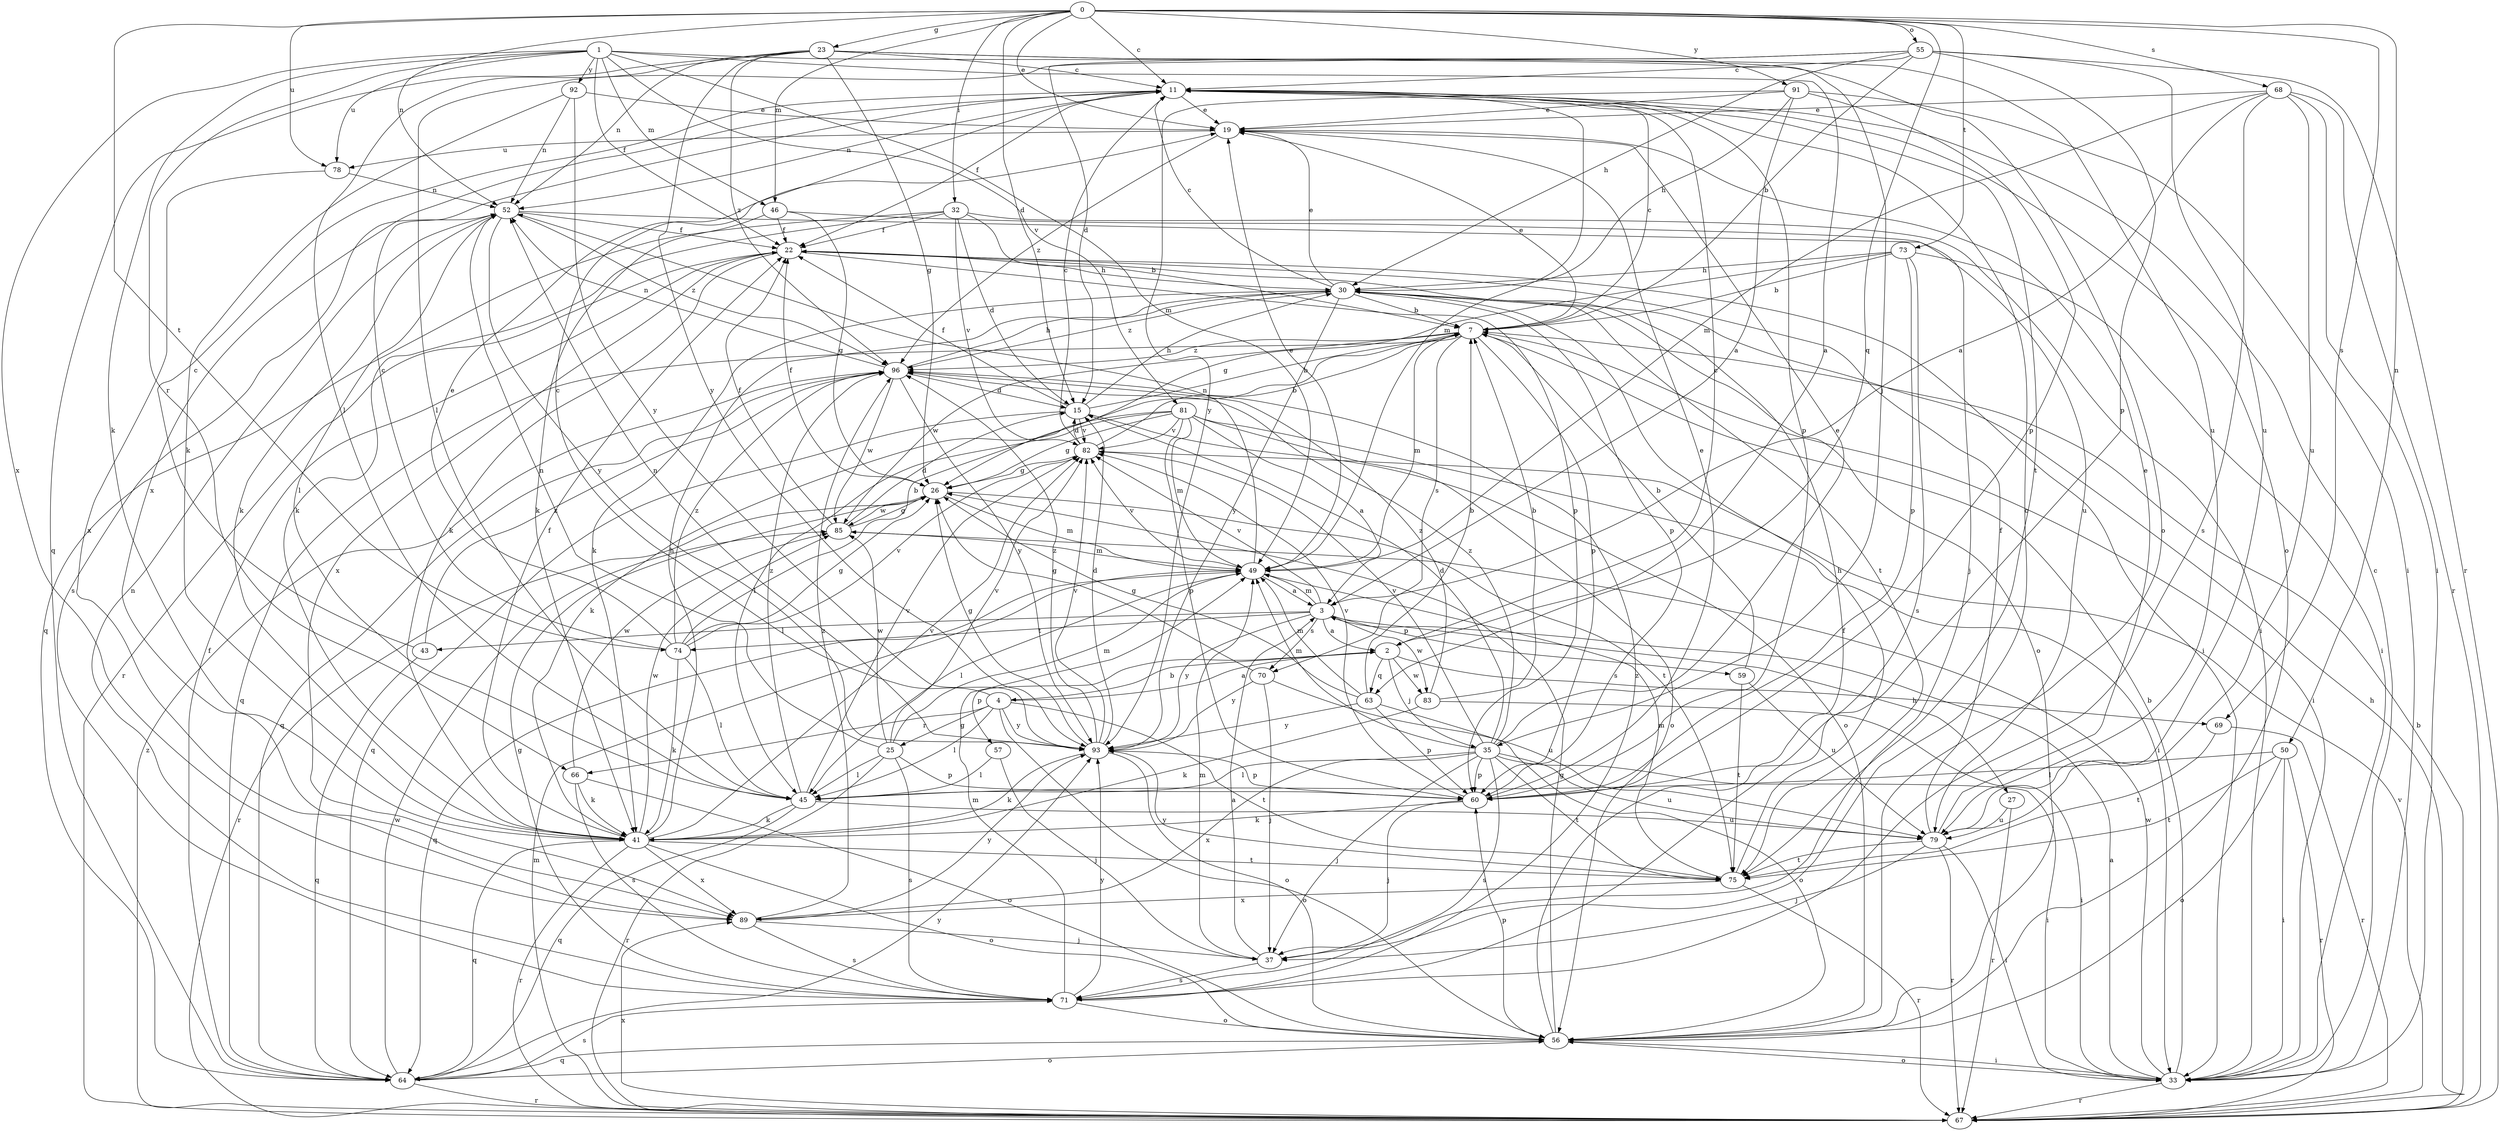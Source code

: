 strict digraph  {
0;
1;
2;
3;
4;
7;
11;
15;
19;
22;
23;
25;
26;
27;
30;
32;
33;
35;
37;
41;
43;
45;
46;
49;
50;
52;
55;
56;
57;
59;
60;
63;
64;
66;
67;
68;
69;
70;
71;
73;
74;
75;
78;
79;
81;
82;
83;
85;
89;
91;
92;
93;
96;
0 -> 11  [label=c];
0 -> 15  [label=d];
0 -> 19  [label=e];
0 -> 23  [label=g];
0 -> 32  [label=i];
0 -> 46  [label=m];
0 -> 50  [label=n];
0 -> 52  [label=n];
0 -> 55  [label=o];
0 -> 63  [label=q];
0 -> 68  [label=s];
0 -> 69  [label=s];
0 -> 73  [label=t];
0 -> 74  [label=t];
0 -> 78  [label=u];
0 -> 91  [label=y];
1 -> 2  [label=a];
1 -> 22  [label=f];
1 -> 35  [label=j];
1 -> 41  [label=k];
1 -> 46  [label=m];
1 -> 49  [label=m];
1 -> 66  [label=r];
1 -> 78  [label=u];
1 -> 81  [label=v];
1 -> 89  [label=x];
1 -> 92  [label=y];
2 -> 4  [label=b];
2 -> 11  [label=c];
2 -> 35  [label=j];
2 -> 57  [label=p];
2 -> 63  [label=q];
2 -> 69  [label=s];
2 -> 83  [label=w];
3 -> 2  [label=a];
3 -> 27  [label=h];
3 -> 43  [label=l];
3 -> 49  [label=m];
3 -> 59  [label=p];
3 -> 70  [label=s];
3 -> 74  [label=t];
3 -> 82  [label=v];
3 -> 83  [label=w];
3 -> 93  [label=y];
4 -> 2  [label=a];
4 -> 11  [label=c];
4 -> 25  [label=g];
4 -> 45  [label=l];
4 -> 56  [label=o];
4 -> 66  [label=r];
4 -> 75  [label=t];
4 -> 93  [label=y];
7 -> 11  [label=c];
7 -> 19  [label=e];
7 -> 33  [label=i];
7 -> 49  [label=m];
7 -> 60  [label=p];
7 -> 64  [label=q];
7 -> 70  [label=s];
7 -> 85  [label=w];
7 -> 96  [label=z];
11 -> 19  [label=e];
11 -> 22  [label=f];
11 -> 49  [label=m];
11 -> 52  [label=n];
11 -> 56  [label=o];
11 -> 60  [label=p];
11 -> 75  [label=t];
11 -> 89  [label=x];
15 -> 7  [label=b];
15 -> 22  [label=f];
15 -> 30  [label=h];
15 -> 56  [label=o];
15 -> 64  [label=q];
15 -> 82  [label=v];
19 -> 78  [label=u];
19 -> 96  [label=z];
22 -> 30  [label=h];
22 -> 33  [label=i];
22 -> 41  [label=k];
22 -> 60  [label=p];
22 -> 67  [label=r];
22 -> 89  [label=x];
23 -> 11  [label=c];
23 -> 26  [label=g];
23 -> 45  [label=l];
23 -> 52  [label=n];
23 -> 56  [label=o];
23 -> 64  [label=q];
23 -> 79  [label=u];
23 -> 93  [label=y];
23 -> 96  [label=z];
25 -> 45  [label=l];
25 -> 49  [label=m];
25 -> 52  [label=n];
25 -> 60  [label=p];
25 -> 67  [label=r];
25 -> 71  [label=s];
25 -> 82  [label=v];
25 -> 85  [label=w];
26 -> 22  [label=f];
26 -> 49  [label=m];
26 -> 67  [label=r];
26 -> 75  [label=t];
26 -> 85  [label=w];
27 -> 67  [label=r];
27 -> 79  [label=u];
30 -> 7  [label=b];
30 -> 11  [label=c];
30 -> 19  [label=e];
30 -> 41  [label=k];
30 -> 56  [label=o];
30 -> 60  [label=p];
30 -> 75  [label=t];
30 -> 93  [label=y];
30 -> 96  [label=z];
32 -> 7  [label=b];
32 -> 15  [label=d];
32 -> 22  [label=f];
32 -> 33  [label=i];
32 -> 41  [label=k];
32 -> 64  [label=q];
32 -> 82  [label=v];
33 -> 3  [label=a];
33 -> 7  [label=b];
33 -> 11  [label=c];
33 -> 56  [label=o];
33 -> 67  [label=r];
33 -> 85  [label=w];
35 -> 15  [label=d];
35 -> 19  [label=e];
35 -> 33  [label=i];
35 -> 37  [label=j];
35 -> 45  [label=l];
35 -> 49  [label=m];
35 -> 60  [label=p];
35 -> 71  [label=s];
35 -> 75  [label=t];
35 -> 79  [label=u];
35 -> 82  [label=v];
35 -> 89  [label=x];
35 -> 96  [label=z];
37 -> 3  [label=a];
37 -> 11  [label=c];
37 -> 49  [label=m];
37 -> 71  [label=s];
41 -> 22  [label=f];
41 -> 30  [label=h];
41 -> 56  [label=o];
41 -> 64  [label=q];
41 -> 67  [label=r];
41 -> 75  [label=t];
41 -> 82  [label=v];
41 -> 85  [label=w];
41 -> 89  [label=x];
43 -> 11  [label=c];
43 -> 64  [label=q];
43 -> 96  [label=z];
45 -> 41  [label=k];
45 -> 64  [label=q];
45 -> 79  [label=u];
45 -> 82  [label=v];
45 -> 96  [label=z];
46 -> 22  [label=f];
46 -> 26  [label=g];
46 -> 37  [label=j];
46 -> 41  [label=k];
49 -> 3  [label=a];
49 -> 19  [label=e];
49 -> 45  [label=l];
49 -> 52  [label=n];
49 -> 64  [label=q];
49 -> 82  [label=v];
50 -> 33  [label=i];
50 -> 45  [label=l];
50 -> 56  [label=o];
50 -> 67  [label=r];
50 -> 75  [label=t];
52 -> 22  [label=f];
52 -> 41  [label=k];
52 -> 45  [label=l];
52 -> 71  [label=s];
52 -> 79  [label=u];
52 -> 93  [label=y];
52 -> 96  [label=z];
55 -> 7  [label=b];
55 -> 11  [label=c];
55 -> 15  [label=d];
55 -> 30  [label=h];
55 -> 45  [label=l];
55 -> 60  [label=p];
55 -> 67  [label=r];
55 -> 79  [label=u];
56 -> 22  [label=f];
56 -> 26  [label=g];
56 -> 33  [label=i];
56 -> 60  [label=p];
56 -> 64  [label=q];
57 -> 37  [label=j];
57 -> 45  [label=l];
59 -> 7  [label=b];
59 -> 75  [label=t];
59 -> 79  [label=u];
60 -> 19  [label=e];
60 -> 37  [label=j];
60 -> 41  [label=k];
60 -> 82  [label=v];
63 -> 7  [label=b];
63 -> 26  [label=g];
63 -> 49  [label=m];
63 -> 56  [label=o];
63 -> 60  [label=p];
63 -> 93  [label=y];
64 -> 22  [label=f];
64 -> 56  [label=o];
64 -> 67  [label=r];
64 -> 71  [label=s];
64 -> 85  [label=w];
64 -> 93  [label=y];
66 -> 41  [label=k];
66 -> 56  [label=o];
66 -> 71  [label=s];
66 -> 85  [label=w];
67 -> 7  [label=b];
67 -> 30  [label=h];
67 -> 49  [label=m];
67 -> 82  [label=v];
67 -> 89  [label=x];
67 -> 96  [label=z];
68 -> 3  [label=a];
68 -> 19  [label=e];
68 -> 33  [label=i];
68 -> 49  [label=m];
68 -> 67  [label=r];
68 -> 71  [label=s];
68 -> 79  [label=u];
69 -> 67  [label=r];
69 -> 75  [label=t];
70 -> 26  [label=g];
70 -> 37  [label=j];
70 -> 79  [label=u];
70 -> 93  [label=y];
71 -> 26  [label=g];
71 -> 49  [label=m];
71 -> 52  [label=n];
71 -> 56  [label=o];
71 -> 93  [label=y];
71 -> 96  [label=z];
73 -> 7  [label=b];
73 -> 26  [label=g];
73 -> 30  [label=h];
73 -> 33  [label=i];
73 -> 60  [label=p];
73 -> 71  [label=s];
74 -> 7  [label=b];
74 -> 11  [label=c];
74 -> 19  [label=e];
74 -> 26  [label=g];
74 -> 41  [label=k];
74 -> 45  [label=l];
74 -> 82  [label=v];
74 -> 96  [label=z];
75 -> 30  [label=h];
75 -> 49  [label=m];
75 -> 67  [label=r];
75 -> 89  [label=x];
75 -> 93  [label=y];
78 -> 52  [label=n];
78 -> 89  [label=x];
79 -> 19  [label=e];
79 -> 22  [label=f];
79 -> 33  [label=i];
79 -> 37  [label=j];
79 -> 67  [label=r];
79 -> 75  [label=t];
81 -> 3  [label=a];
81 -> 26  [label=g];
81 -> 33  [label=i];
81 -> 41  [label=k];
81 -> 45  [label=l];
81 -> 49  [label=m];
81 -> 56  [label=o];
81 -> 60  [label=p];
81 -> 82  [label=v];
82 -> 7  [label=b];
82 -> 11  [label=c];
82 -> 15  [label=d];
82 -> 26  [label=g];
83 -> 7  [label=b];
83 -> 33  [label=i];
83 -> 41  [label=k];
83 -> 96  [label=z];
85 -> 15  [label=d];
85 -> 22  [label=f];
85 -> 26  [label=g];
85 -> 49  [label=m];
89 -> 37  [label=j];
89 -> 71  [label=s];
89 -> 93  [label=y];
89 -> 96  [label=z];
91 -> 3  [label=a];
91 -> 19  [label=e];
91 -> 30  [label=h];
91 -> 33  [label=i];
91 -> 60  [label=p];
91 -> 93  [label=y];
92 -> 19  [label=e];
92 -> 41  [label=k];
92 -> 52  [label=n];
92 -> 93  [label=y];
93 -> 15  [label=d];
93 -> 26  [label=g];
93 -> 41  [label=k];
93 -> 52  [label=n];
93 -> 56  [label=o];
93 -> 60  [label=p];
93 -> 82  [label=v];
93 -> 96  [label=z];
96 -> 15  [label=d];
96 -> 30  [label=h];
96 -> 52  [label=n];
96 -> 64  [label=q];
96 -> 85  [label=w];
96 -> 93  [label=y];
}

